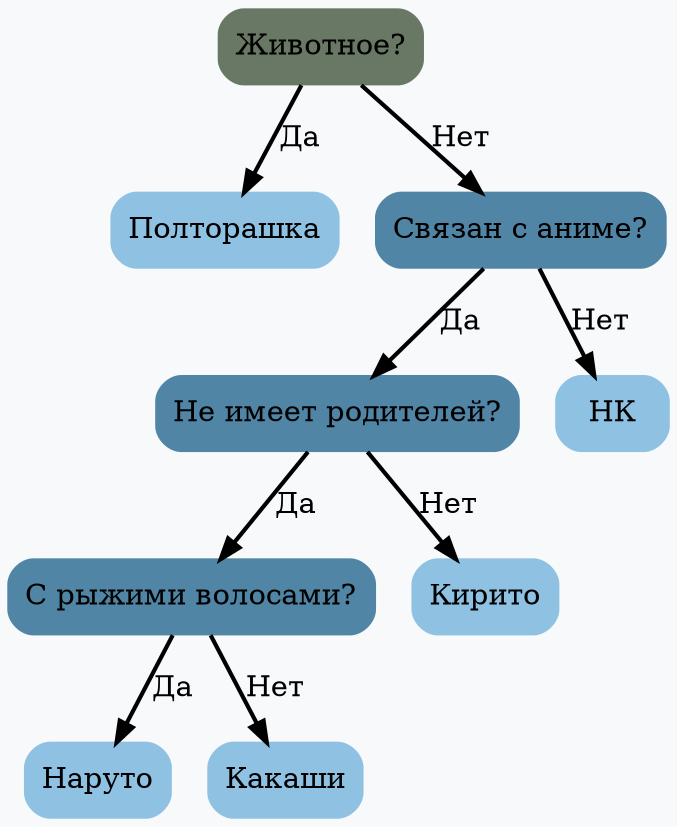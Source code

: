 digraph G {
	rankdir = HR;
	bgcolor="#F7F9FB"
	 node0x503000000040 [shape=Mrecord; style=filled; color="#687864"; label =  "Животное? " ];
	 node0x503000000040 -> node0x503000000070 [label="Да"; style=bold; weight=1000; ];
	 node0x503000000040 -> node0x5030000000a0 [label="Нет"; style=bold; weight=1000; ];
	 node0x503000000070 [shape=Mrecord; style=filled; color="#8FC1E3"; label =  "Полторашка " ];
	 node0x5030000000a0 [shape=Mrecord; style=filled; color="#5085A5"; label =  "Связан с аниме? " ];
	 node0x5030000000a0 -> node0x5030000000d0 [label="Да"; style=bold; weight=1000; ];
	 node0x5030000000a0 -> node0x5030000001c0 [label="Нет"; style=bold; weight=1000; ];
	 node0x5030000000d0 [shape=Mrecord; style=filled; color="#5085A5"; label =  "Не имеет родителей? " ];
	 node0x5030000000d0 -> node0x503000000100 [label="Да"; style=bold; weight=1000; ];
	 node0x5030000000d0 -> node0x503000000190 [label="Нет"; style=bold; weight=1000; ];
	 node0x503000000100 [shape=Mrecord; style=filled; color="#5085A5"; label =  "С рыжими волосами? " ];
	 node0x503000000100 -> node0x503000000130 [label="Да"; style=bold; weight=1000; ];
	 node0x503000000100 -> node0x503000000160 [label="Нет"; style=bold; weight=1000; ];
	 node0x503000000130 [shape=Mrecord; style=filled; color="#8FC1E3"; label =  "Наруто " ];
	 node0x503000000160 [shape=Mrecord; style=filled; color="#8FC1E3"; label =  "Какаши " ];
	 node0x503000000190 [shape=Mrecord; style=filled; color="#8FC1E3"; label =  "Кирито " ];
	 node0x5030000001c0 [shape=Mrecord; style=filled; color="#8FC1E3"; label =  "НК " ];
}
